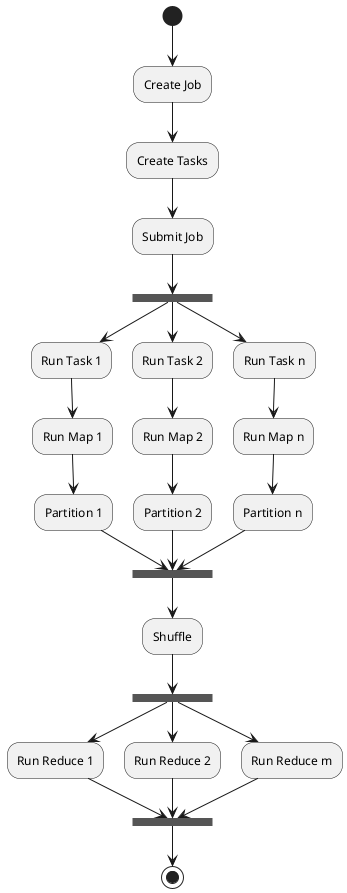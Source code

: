 @startuml
(*) --> "Create Job"
--> "Create Tasks"
--> "Submit Job"
--> ===T1===
===T1=== --> "Run Task 1"
===T1=== --> "Run Task 2"
===T1=== --> "Run Task n"
"Run Task 1" --> "Run Map 1"
"Run Task 2" --> "Run Map 2"
"Run Task n" --> "Run Map n"
"Run Map 1" --> "Partition 1"
"Run Map 2" --> "Partition 2"
"Run Map n" --> "Partition n"
"Partition 1" --> ===M1===
"Partition 2" --> ===M1===
"Partition n" --> ===M1===
===M1=== --> "Shuffle"
--> ===R1===
===R1=== --> "Run Reduce 1"
===R1=== --> "Run Reduce 2"
===R1=== --> "Run Reduce m"
"Run Reduce 1" --> ===R2===
"Run Reduce 2" --> ===R2===
"Run Reduce m" --> ===R2===
===R2=== --> (*)
@enduml